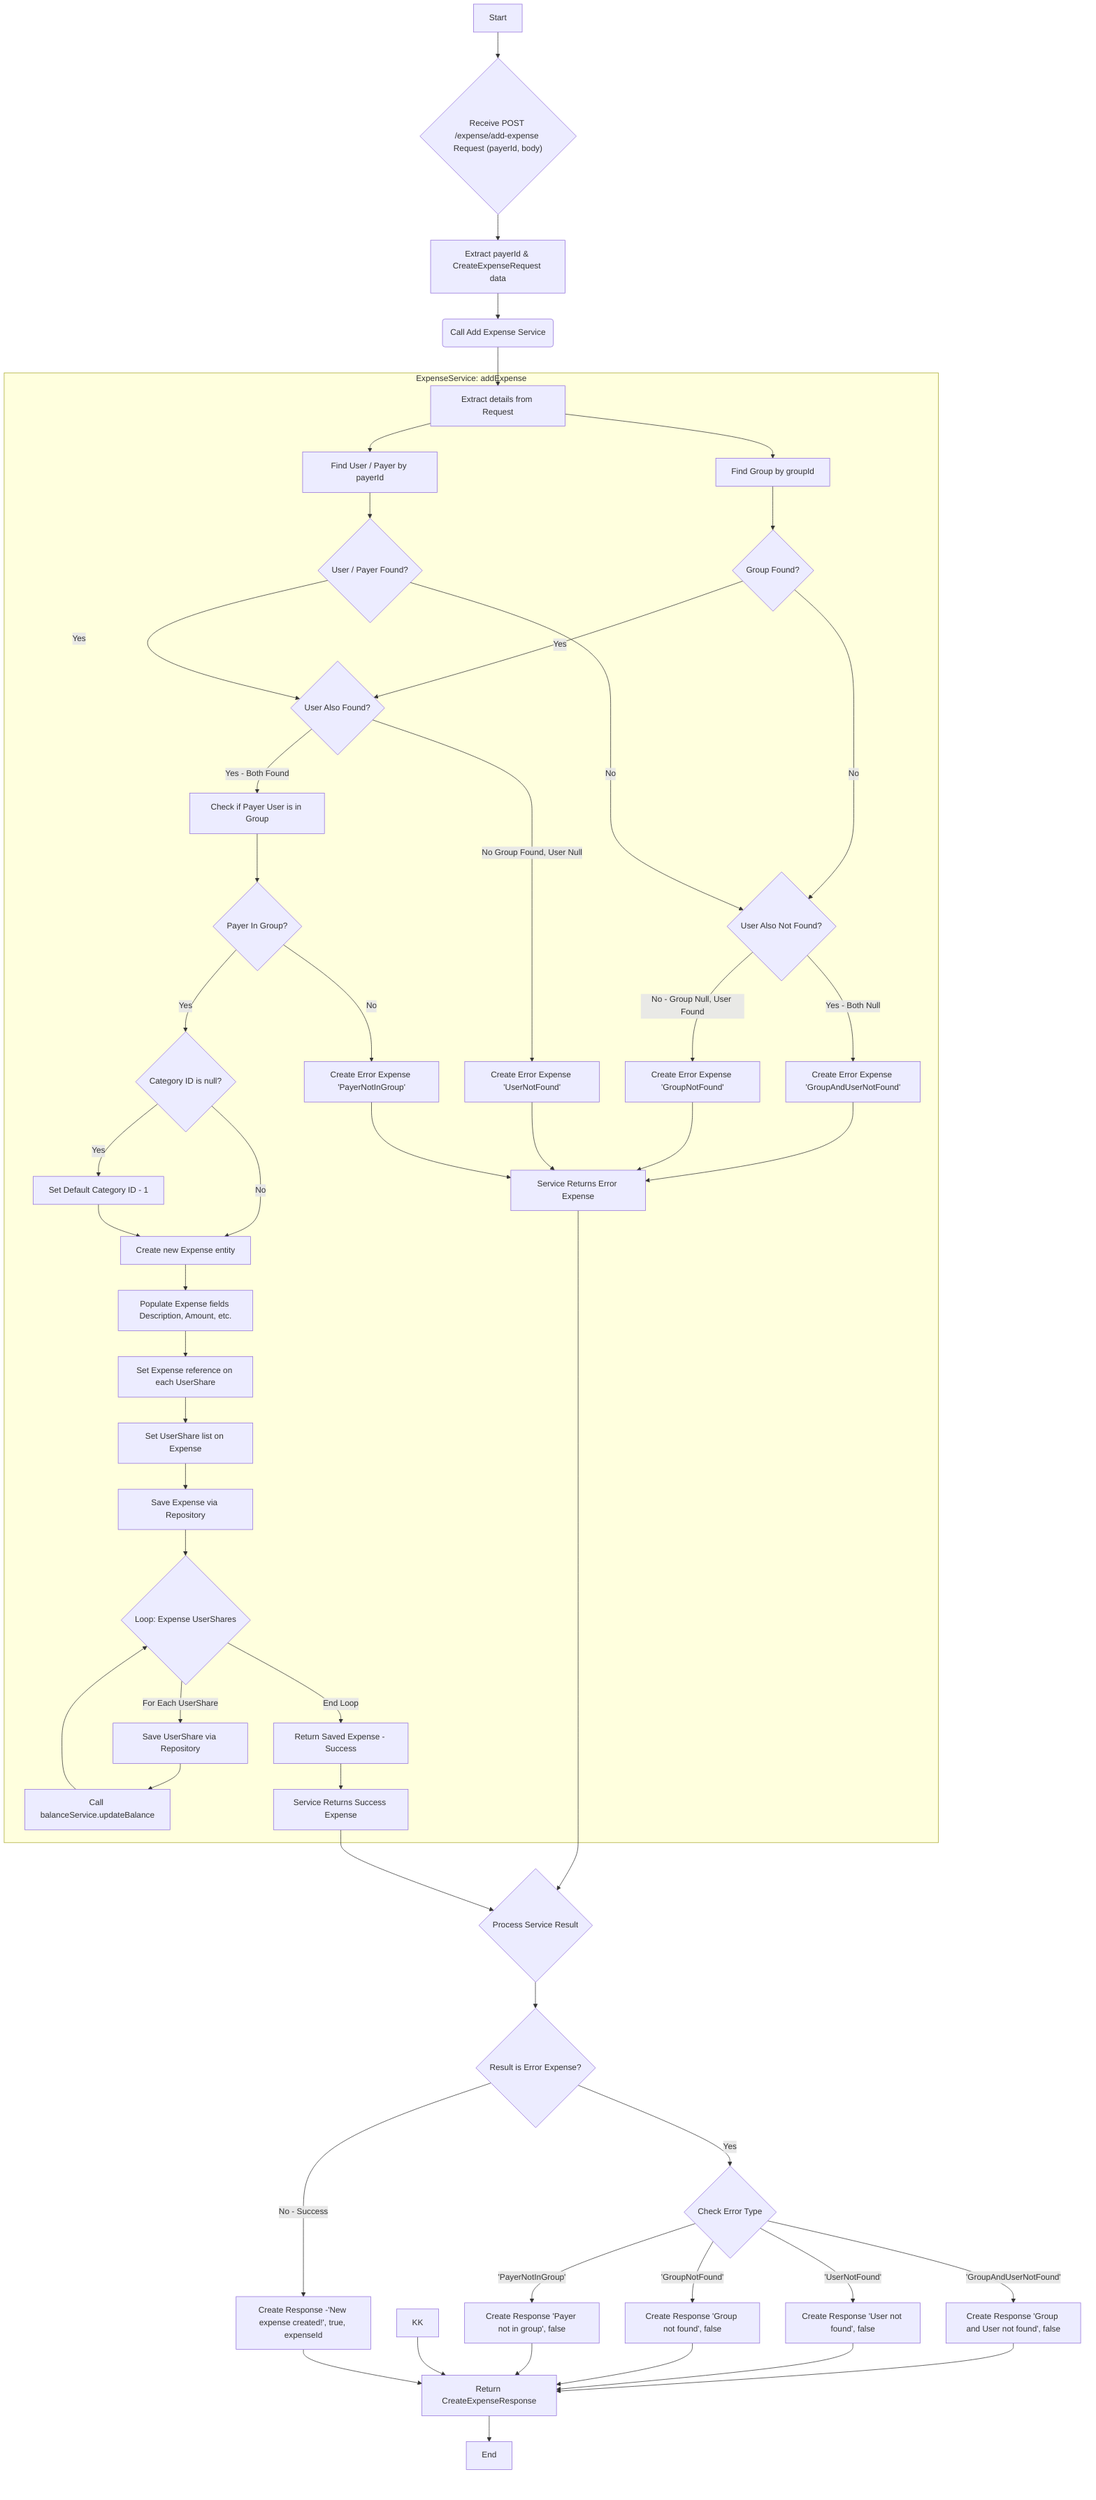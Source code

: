 graph TD
    A[Start] --> B{"Receive POST /expense/add-expense Request (payerId, body)"};
    B --> C[Extract payerId & CreateExpenseRequest data];
    C --> D(Call Add Expense Service);

subgraph "ExpenseService: addExpense"
E[Extract details from Request]
F[Find Group by groupId]
G[Find User / Payer by payerId]
E --> F;
E --> G;

F --> H{Group Found?};
G --> I{User / Payer Found?};

H -- No --> J{User Also Not Found?};
I -- No --> J;
H -- Yes --> K{User Also Found?};
I -- Yes --> K;

J -- Yes - Both Null --> L[Create Error Expense 'GroupAndUserNotFound'];
J -- No - Group Null, User Found --> M[Create Error Expense 'GroupNotFound'];

K -- No Group Found, User Null --> N[Create Error Expense 'UserNotFound'];
K -- Yes - Both Found --> O[Check if Payer User is in Group];
O --> P{Payer In Group?};
P -- No --> Q[Create Error Expense 'PayerNotInGroup'];

P -- Yes --> R{Category ID is null?};
R -- Yes --> S[Set Default Category ID - 1];
R -- No --> T[Create new Expense entity];
S --> T;

T --> U[Populate Expense fields Description, Amount, etc.];
U --> V[Set Expense reference on each UserShare];
V --> W[Set UserShare list on Expense];
W --> X[Save Expense via Repository];
X --> Y{Loop: Expense UserShares};
Y -- For Each UserShare --> Z1[Save UserShare via Repository];
Z1 --> Z2[Call balanceService.updateBalance];
Z2 --> Y;
Y -- End Loop --> AA[Return Saved Expense - Success];


L --> BB[Service Returns Error Expense];
M --> BB;
N --> BB;
Q --> BB;
AA --> CC[Service Returns Success Expense];
end

D --> E;

BB --> DD{Process Service Result};
CC --> DD;

DD --> EE{Result is Error Expense?};
EE -- Yes --> FF{Check Error Type};
FF -- 'GroupAndUserNotFound' --> GG[Create Response 'Group and User not found', false];
FF -- 'UserNotFound' --> HH[Create Response 'User not found', false];
FF -- 'GroupNotFound' --> II[Create Response 'Group not found', false];
FF -- 'PayerNotInGroup' --> JJ[Create Response 'Payer not in group', false];

EE -- No - Success --> LL[Create Response -'New expense created!', true, expenseId];

GG --> MM[Return CreateExpenseResponse];
HH --> MM;
II --> MM;
JJ --> MM;
KK --> MM;
LL --> MM;

MM --> ZEnd[End];